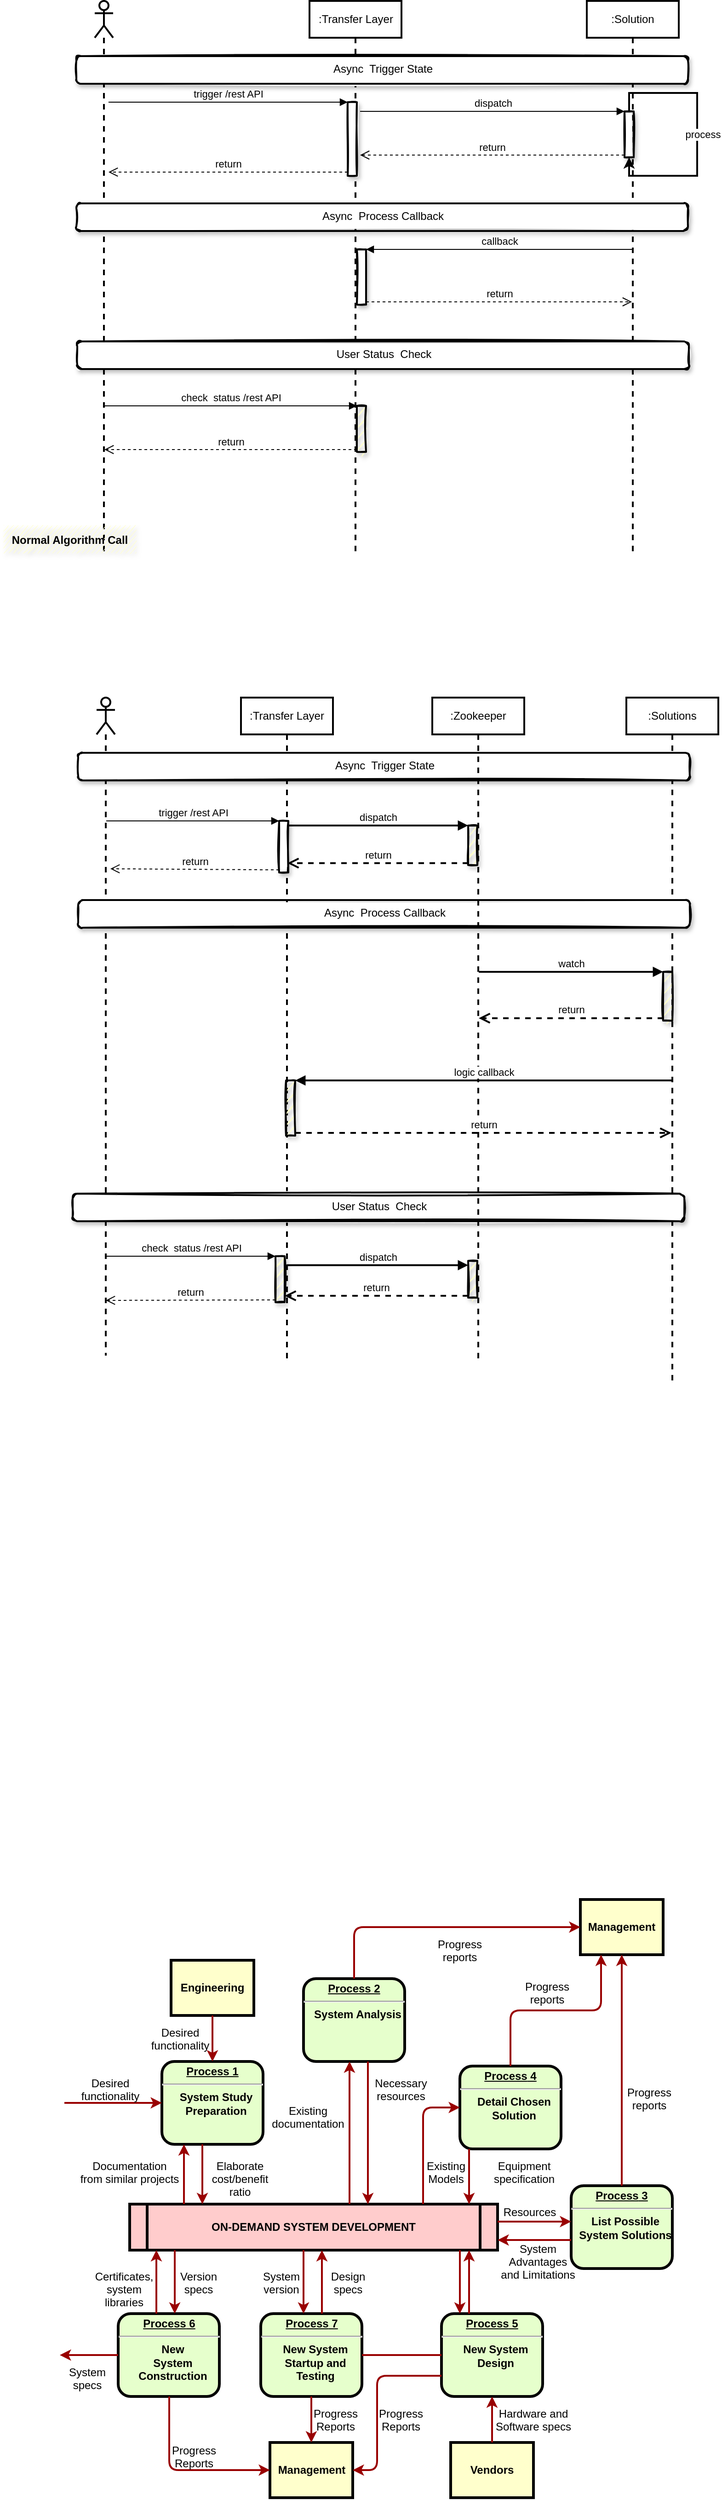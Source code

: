 <mxfile version="14.0.1" type="github">
  <diagram name="Page-1" id="c7558073-3199-34d8-9f00-42111426c3f3">
    <mxGraphModel dx="1422" dy="794" grid="0" gridSize="10" guides="1" tooltips="1" connect="1" arrows="1" fold="1" page="1" pageScale="1" pageWidth="826" pageHeight="1169" background="#ffffff" math="0" shadow="0">
      <root>
        <mxCell id="0" />
        <mxCell id="1" parent="0" />
        <mxCell id="2" value="&lt;p style=&quot;margin: 0px; margin-top: 4px; text-align: center; text-decoration: underline;&quot;&gt;&lt;strong&gt;Process 1&lt;br /&gt;&lt;/strong&gt;&lt;/p&gt;&lt;hr /&gt;&lt;p style=&quot;margin: 0px; margin-left: 8px;&quot;&gt;System Study&lt;/p&gt;&lt;p style=&quot;margin: 0px; margin-left: 8px;&quot;&gt;Preparation&lt;/p&gt;" style="verticalAlign=middle;align=center;overflow=fill;fontSize=12;fontFamily=Helvetica;html=1;rounded=1;fontStyle=1;strokeWidth=3;fillColor=#E6FFCC" parent="1" vertex="1">
          <mxGeometry x="178" y="2269" width="110" height="90" as="geometry" />
        </mxCell>
        <mxCell id="3" value="Engineering" style="whiteSpace=wrap;align=center;verticalAlign=middle;fontStyle=1;strokeWidth=3;fillColor=#FFFFCC" parent="1" vertex="1">
          <mxGeometry x="188" y="2159" width="90" height="60" as="geometry" />
        </mxCell>
        <mxCell id="5" value="ON-DEMAND SYSTEM DEVELOPMENT" style="shape=process;whiteSpace=wrap;align=center;verticalAlign=middle;size=0.048;fontStyle=1;strokeWidth=3;fillColor=#FFCCCC" parent="1" vertex="1">
          <mxGeometry x="143.0" y="2424" width="400" height="50" as="geometry" />
        </mxCell>
        <mxCell id="6" value="&lt;p style=&quot;margin: 0px; margin-top: 4px; text-align: center; text-decoration: underline;&quot;&gt;&lt;strong&gt;Process 2&lt;br /&gt;&lt;/strong&gt;&lt;/p&gt;&lt;hr /&gt;&lt;p style=&quot;margin: 0px; margin-left: 8px;&quot;&gt;System Analysis&lt;/p&gt;" style="verticalAlign=middle;align=center;overflow=fill;fontSize=12;fontFamily=Helvetica;html=1;rounded=1;fontStyle=1;strokeWidth=3;fillColor=#E6FFCC" parent="1" vertex="1">
          <mxGeometry x="332" y="2179" width="110" height="90" as="geometry" />
        </mxCell>
        <mxCell id="7" value="&lt;p style=&quot;margin: 0px; margin-top: 4px; text-align: center; text-decoration: underline;&quot;&gt;&lt;strong&gt;&lt;strong&gt;Process&lt;/strong&gt; 3&lt;br /&gt;&lt;/strong&gt;&lt;/p&gt;&lt;hr /&gt;&lt;p style=&quot;margin: 0px; margin-left: 8px;&quot;&gt;List Possible&lt;/p&gt;&lt;p style=&quot;margin: 0px; margin-left: 8px;&quot;&gt;System Solutions&lt;/p&gt;" style="verticalAlign=middle;align=center;overflow=fill;fontSize=12;fontFamily=Helvetica;html=1;rounded=1;fontStyle=1;strokeWidth=3;fillColor=#E6FFCC" parent="1" vertex="1">
          <mxGeometry x="623" y="2404" width="110" height="90" as="geometry" />
        </mxCell>
        <mxCell id="8" value="&lt;p style=&quot;margin: 0px; margin-top: 4px; text-align: center; text-decoration: underline;&quot;&gt;&lt;strong&gt;&lt;strong&gt;Process&lt;/strong&gt; 4&lt;br /&gt;&lt;/strong&gt;&lt;/p&gt;&lt;hr /&gt;&lt;p style=&quot;margin: 0px; margin-left: 8px;&quot;&gt;Detail Chosen&lt;/p&gt;&lt;p style=&quot;margin: 0px; margin-left: 8px;&quot;&gt;Solution&lt;/p&gt;" style="verticalAlign=middle;align=center;overflow=fill;fontSize=12;fontFamily=Helvetica;html=1;rounded=1;fontStyle=1;strokeWidth=3;fillColor=#E6FFCC" parent="1" vertex="1">
          <mxGeometry x="502" y="2274" width="110" height="90" as="geometry" />
        </mxCell>
        <mxCell id="9" value="&lt;p style=&quot;margin: 0px; margin-top: 4px; text-align: center; text-decoration: underline;&quot;&gt;&lt;strong&gt;&lt;strong&gt;Process&lt;/strong&gt; 5&lt;br /&gt;&lt;/strong&gt;&lt;/p&gt;&lt;hr /&gt;&lt;p style=&quot;margin: 0px; margin-left: 8px;&quot;&gt;New System&lt;/p&gt;&lt;p style=&quot;margin: 0px; margin-left: 8px;&quot;&gt;Design&lt;/p&gt;" style="verticalAlign=middle;align=center;overflow=fill;fontSize=12;fontFamily=Helvetica;html=1;rounded=1;fontStyle=1;strokeWidth=3;fillColor=#E6FFCC" parent="1" vertex="1">
          <mxGeometry x="482" y="2543" width="110" height="90" as="geometry" />
        </mxCell>
        <mxCell id="10" value="&lt;p style=&quot;margin: 0px; margin-top: 4px; text-align: center; text-decoration: underline;&quot;&gt;&lt;strong&gt;&lt;strong&gt;Process&lt;/strong&gt; 6&lt;br /&gt;&lt;/strong&gt;&lt;/p&gt;&lt;hr /&gt;&lt;p style=&quot;margin: 0px; margin-left: 8px;&quot;&gt;New&lt;/p&gt;&lt;p style=&quot;margin: 0px; margin-left: 8px;&quot;&gt;System&lt;/p&gt;&lt;p style=&quot;margin: 0px; margin-left: 8px;&quot;&gt;Construction&lt;/p&gt;" style="verticalAlign=middle;align=center;overflow=fill;fontSize=12;fontFamily=Helvetica;html=1;rounded=1;fontStyle=1;strokeWidth=3;fillColor=#E6FFCC" parent="1" vertex="1">
          <mxGeometry x="130.5" y="2543" width="110" height="90" as="geometry" />
        </mxCell>
        <mxCell id="12" value="Management" style="whiteSpace=wrap;align=center;verticalAlign=middle;fontStyle=1;strokeWidth=3;fillColor=#FFFFCC" parent="1" vertex="1">
          <mxGeometry x="633" y="2093" width="90" height="60" as="geometry" />
        </mxCell>
        <mxCell id="13" value="Management" style="whiteSpace=wrap;align=center;verticalAlign=middle;fontStyle=1;strokeWidth=3;fillColor=#FFFFCC" parent="1" vertex="1">
          <mxGeometry x="295.5" y="2683" width="90" height="60" as="geometry" />
        </mxCell>
        <mxCell id="15" value="Vendors" style="whiteSpace=wrap;align=center;verticalAlign=middle;fontStyle=1;strokeWidth=3;fillColor=#FFFFCC" parent="1" vertex="1">
          <mxGeometry x="492.0" y="2683" width="90" height="60" as="geometry" />
        </mxCell>
        <mxCell id="36" value="" style="edgeStyle=none;noEdgeStyle=1;strokeColor=#990000;strokeWidth=2" parent="1" source="3" target="2" edge="1">
          <mxGeometry width="100" height="100" relative="1" as="geometry">
            <mxPoint x="-38" y="2283" as="sourcePoint" />
            <mxPoint x="62" y="2183" as="targetPoint" />
          </mxGeometry>
        </mxCell>
        <mxCell id="37" value="" style="edgeStyle=none;noEdgeStyle=1;strokeColor=#990000;strokeWidth=2" parent="1" target="2" edge="1">
          <mxGeometry width="100" height="100" relative="1" as="geometry">
            <mxPoint x="72" y="2314" as="sourcePoint" />
            <mxPoint x="322" y="2123" as="targetPoint" />
          </mxGeometry>
        </mxCell>
        <mxCell id="11" value="&lt;p style=&quot;margin: 0px; margin-top: 4px; text-align: center; text-decoration: underline;&quot;&gt;&lt;strong&gt;&lt;strong&gt;Process&lt;/strong&gt; 7&lt;br /&gt;&lt;/strong&gt;&lt;/p&gt;&lt;hr /&gt;&lt;p style=&quot;margin: 0px; margin-left: 8px;&quot;&gt;New System&lt;/p&gt;&lt;p style=&quot;margin: 0px; margin-left: 8px;&quot;&gt;Startup and&lt;/p&gt;&lt;p style=&quot;margin: 0px; margin-left: 8px;&quot;&gt;Testing&lt;/p&gt;" style="verticalAlign=middle;align=center;overflow=fill;fontSize=12;fontFamily=Helvetica;html=1;rounded=1;fontStyle=1;strokeWidth=3;fillColor=#E6FFCC" parent="1" vertex="1">
          <mxGeometry x="285.5" y="2543" width="110" height="90" as="geometry" />
        </mxCell>
        <mxCell id="51" value="" style="endArrow=none;noEdgeStyle=1;strokeColor=#990000;strokeWidth=2" parent="1" source="9" target="11" edge="1">
          <mxGeometry relative="1" as="geometry">
            <mxPoint x="147.008" y="2514" as="sourcePoint" />
            <mxPoint x="342.328" y="2683" as="targetPoint" />
          </mxGeometry>
        </mxCell>
        <mxCell id="52" value="Desired &#xa;functionality" style="text;spacingTop=-5;align=center" parent="1" vertex="1">
          <mxGeometry x="107" y="2284" width="30" height="20" as="geometry" />
        </mxCell>
        <mxCell id="53" value="Desired &#xa;functionality" style="text;spacingTop=-5;align=center" parent="1" vertex="1">
          <mxGeometry x="183" y="2229" width="30" height="20" as="geometry" />
        </mxCell>
        <mxCell id="54" value="Documentation&#xa;from similar projects" style="text;spacingTop=-5;align=center" parent="1" vertex="1">
          <mxGeometry x="128" y="2374" width="30" height="20" as="geometry" />
        </mxCell>
        <mxCell id="55" value="" style="edgeStyle=elbowEdgeStyle;elbow=horizontal;strokeColor=#990000;strokeWidth=2" parent="1" source="5" target="2" edge="1">
          <mxGeometry width="100" height="100" relative="1" as="geometry">
            <mxPoint x="-8" y="2563" as="sourcePoint" />
            <mxPoint x="92" y="2463" as="targetPoint" />
            <Array as="points">
              <mxPoint x="202" y="2403" />
            </Array>
          </mxGeometry>
        </mxCell>
        <mxCell id="56" value="" style="edgeStyle=elbowEdgeStyle;elbow=horizontal;strokeColor=#990000;strokeWidth=2" parent="1" source="2" target="5" edge="1">
          <mxGeometry width="100" height="100" relative="1" as="geometry">
            <mxPoint x="-8" y="2533" as="sourcePoint" />
            <mxPoint x="92" y="2433" as="targetPoint" />
            <Array as="points">
              <mxPoint x="222" y="2393" />
            </Array>
          </mxGeometry>
        </mxCell>
        <mxCell id="57" value="Elaborate&#xa;cost/benefit&#xa;ratio" style="text;spacingTop=-5;align=center" parent="1" vertex="1">
          <mxGeometry x="248" y="2374" width="30" height="20" as="geometry" />
        </mxCell>
        <mxCell id="58" value="" style="edgeStyle=elbowEdgeStyle;elbow=horizontal;strokeColor=#990000;strokeWidth=2" parent="1" source="5" target="6" edge="1">
          <mxGeometry width="100" height="100" relative="1" as="geometry">
            <mxPoint x="322" y="2403" as="sourcePoint" />
            <mxPoint x="422" y="2303" as="targetPoint" />
            <Array as="points">
              <mxPoint x="382" y="2343" />
            </Array>
          </mxGeometry>
        </mxCell>
        <mxCell id="59" value="" style="edgeStyle=elbowEdgeStyle;elbow=horizontal;strokeColor=#990000;strokeWidth=2" parent="1" source="6" target="5" edge="1">
          <mxGeometry width="100" height="100" relative="1" as="geometry">
            <mxPoint x="292" y="2403" as="sourcePoint" />
            <mxPoint x="392" y="2303" as="targetPoint" />
            <Array as="points">
              <mxPoint x="402" y="2353" />
            </Array>
          </mxGeometry>
        </mxCell>
        <mxCell id="60" value="Existing&#xa;documentation" style="text;spacingTop=-5;align=center" parent="1" vertex="1">
          <mxGeometry x="322.0" y="2314" width="30" height="20" as="geometry" />
        </mxCell>
        <mxCell id="61" value="Necessary&#xa;resources" style="text;spacingTop=-5;align=center" parent="1" vertex="1">
          <mxGeometry x="423.0" y="2284" width="30" height="20" as="geometry" />
        </mxCell>
        <mxCell id="62" value="Progress&#xa;reports" style="text;spacingTop=-5;align=center" parent="1" vertex="1">
          <mxGeometry x="487.0" y="2133" width="30" height="20" as="geometry" />
        </mxCell>
        <mxCell id="63" value="Progress&#xa;reports" style="text;spacingTop=-5;align=center" parent="1" vertex="1">
          <mxGeometry x="582" y="2179" width="30" height="20" as="geometry" />
        </mxCell>
        <mxCell id="64" value="Progress&#xa;reports" style="text;spacingTop=-5;align=center" parent="1" vertex="1">
          <mxGeometry x="693.0" y="2294" width="30" height="20" as="geometry" />
        </mxCell>
        <mxCell id="65" value="" style="edgeStyle=elbowEdgeStyle;elbow=horizontal;strokeColor=#990000;strokeWidth=2" parent="1" source="6" target="12" edge="1">
          <mxGeometry width="100" height="100" relative="1" as="geometry">
            <mxPoint x="202" y="2213" as="sourcePoint" />
            <mxPoint x="302" y="2113" as="targetPoint" />
            <Array as="points">
              <mxPoint x="387" y="2173" />
            </Array>
          </mxGeometry>
        </mxCell>
        <mxCell id="66" value="" style="edgeStyle=elbowEdgeStyle;elbow=vertical;entryX=0.25;entryY=1;strokeColor=#990000;strokeWidth=2" parent="1" source="8" target="12" edge="1">
          <mxGeometry width="100" height="100" relative="1" as="geometry">
            <mxPoint x="472" y="2283" as="sourcePoint" />
            <mxPoint x="572" y="2183" as="targetPoint" />
          </mxGeometry>
        </mxCell>
        <mxCell id="67" value="" style="edgeStyle=elbowEdgeStyle;elbow=horizontal;strokeColor=#990000;strokeWidth=2" parent="1" source="7" target="12" edge="1">
          <mxGeometry width="100" height="100" relative="1" as="geometry">
            <mxPoint x="602.0" y="2393" as="sourcePoint" />
            <mxPoint x="702.0" y="2293" as="targetPoint" />
          </mxGeometry>
        </mxCell>
        <mxCell id="68" value="" style="edgeStyle=elbowEdgeStyle;elbow=horizontal;strokeColor=#990000;strokeWidth=2" parent="1" source="8" target="5" edge="1">
          <mxGeometry width="100" height="100" relative="1" as="geometry">
            <mxPoint x="512" y="2413" as="sourcePoint" />
            <mxPoint x="452" y="2283" as="targetPoint" />
            <Array as="points">
              <mxPoint x="512" y="2393" />
            </Array>
          </mxGeometry>
        </mxCell>
        <mxCell id="69" value="" style="edgeStyle=segmentEdgeStyle;strokeColor=#990000;strokeWidth=2" parent="1" source="5" target="8" edge="1">
          <mxGeometry width="100" height="100" relative="1" as="geometry">
            <mxPoint x="282" y="2393" as="sourcePoint" />
            <mxPoint x="382" y="2293" as="targetPoint" />
            <Array as="points">
              <mxPoint x="462" y="2319" />
            </Array>
          </mxGeometry>
        </mxCell>
        <mxCell id="70" value="Existing&#xa;Models" style="text;spacingTop=-5;align=center" parent="1" vertex="1">
          <mxGeometry x="472.0" y="2374" width="30" height="20" as="geometry" />
        </mxCell>
        <mxCell id="71" value="Equipment&#xa;specification" style="text;spacingTop=-5;align=center" parent="1" vertex="1">
          <mxGeometry x="557" y="2374" width="30" height="20" as="geometry" />
        </mxCell>
        <mxCell id="72" value="" style="edgeStyle=elbowEdgeStyle;elbow=vertical;strokeColor=#990000;strokeWidth=2" parent="1" source="5" target="7" edge="1">
          <mxGeometry width="100" height="100" relative="1" as="geometry">
            <mxPoint x="442" y="2533" as="sourcePoint" />
            <mxPoint x="542" y="2433" as="targetPoint" />
            <Array as="points">
              <mxPoint x="592" y="2443" />
            </Array>
          </mxGeometry>
        </mxCell>
        <mxCell id="73" value="" style="edgeStyle=elbowEdgeStyle;elbow=vertical;strokeColor=#990000;strokeWidth=2" parent="1" source="7" target="5" edge="1">
          <mxGeometry width="100" height="100" relative="1" as="geometry">
            <mxPoint x="402" y="2533" as="sourcePoint" />
            <mxPoint x="502" y="2433" as="targetPoint" />
            <Array as="points">
              <mxPoint x="592" y="2463" />
            </Array>
          </mxGeometry>
        </mxCell>
        <mxCell id="74" value="Resources" style="text;spacingTop=-5;align=center" parent="1" vertex="1">
          <mxGeometry x="563" y="2424" width="30" height="20" as="geometry" />
        </mxCell>
        <mxCell id="75" value="System &#xa;Advantages &#xa;and Limitations" style="text;spacingTop=-5;align=center" parent="1" vertex="1">
          <mxGeometry x="572" y="2464" width="30" height="20" as="geometry" />
        </mxCell>
        <mxCell id="76" value="" style="edgeStyle=elbowEdgeStyle;elbow=horizontal;strokeColor=#990000;strokeWidth=2" parent="1" source="9" target="5" edge="1">
          <mxGeometry width="100" height="100" relative="1" as="geometry">
            <mxPoint x="362" y="2613" as="sourcePoint" />
            <mxPoint x="462" y="2513" as="targetPoint" />
            <Array as="points">
              <mxPoint x="512" y="2503" />
            </Array>
          </mxGeometry>
        </mxCell>
        <mxCell id="77" value="" style="edgeStyle=elbowEdgeStyle;elbow=horizontal;strokeColor=#990000;strokeWidth=2" parent="1" source="5" target="9" edge="1">
          <mxGeometry width="100" height="100" relative="1" as="geometry">
            <mxPoint x="342" y="2623" as="sourcePoint" />
            <mxPoint x="442" y="2523" as="targetPoint" />
            <Array as="points">
              <mxPoint x="502" y="2513" />
            </Array>
          </mxGeometry>
        </mxCell>
        <mxCell id="78" value="" style="edgeStyle=elbowEdgeStyle;elbow=horizontal;strokeColor=#990000;strokeWidth=2" parent="1" source="15" target="9" edge="1">
          <mxGeometry width="100" height="100" relative="1" as="geometry">
            <mxPoint x="372" y="2733" as="sourcePoint" />
            <mxPoint x="472" y="2633" as="targetPoint" />
          </mxGeometry>
        </mxCell>
        <mxCell id="79" value="Hardware and&#xa;Software specs" style="text;spacingTop=-5;align=center" parent="1" vertex="1">
          <mxGeometry x="567" y="2643" width="30" height="20" as="geometry" />
        </mxCell>
        <mxCell id="81" value="" style="edgeStyle=elbowEdgeStyle;elbow=horizontal;exitX=0;exitY=0.75;strokeColor=#990000;strokeWidth=2" parent="1" source="9" target="13" edge="1">
          <mxGeometry width="100" height="100" relative="1" as="geometry">
            <mxPoint x="362" y="2763" as="sourcePoint" />
            <mxPoint x="462" y="2663" as="targetPoint" />
            <Array as="points">
              <mxPoint x="412" y="2663" />
            </Array>
          </mxGeometry>
        </mxCell>
        <mxCell id="82" value="Progress&#xa;Reports" style="text;spacingTop=-5;align=center" parent="1" vertex="1">
          <mxGeometry x="423.0" y="2643" width="30" height="20" as="geometry" />
        </mxCell>
        <mxCell id="83" value="" style="edgeStyle=elbowEdgeStyle;elbow=horizontal;strokeColor=#990000;strokeWidth=2" parent="1" source="11" target="13" edge="1">
          <mxGeometry width="100" height="100" relative="1" as="geometry">
            <mxPoint x="142" y="2693" as="sourcePoint" />
            <mxPoint x="172.0" y="2683" as="targetPoint" />
          </mxGeometry>
        </mxCell>
        <mxCell id="84" value="Progress&#xa;Reports" style="text;spacingTop=-5;align=center" parent="1" vertex="1">
          <mxGeometry x="352.0" y="2643" width="30" height="20" as="geometry" />
        </mxCell>
        <mxCell id="85" value="" style="edgeStyle=elbowEdgeStyle;elbow=horizontal;strokeColor=#990000;strokeWidth=2" parent="1" source="10" target="13" edge="1">
          <mxGeometry width="100" height="100" relative="1" as="geometry">
            <mxPoint x="72.0" y="2773" as="sourcePoint" />
            <mxPoint x="172.0" y="2673" as="targetPoint" />
            <Array as="points">
              <mxPoint x="186" y="2663" />
            </Array>
          </mxGeometry>
        </mxCell>
        <mxCell id="86" value="Progress&#xa;Reports" style="text;spacingTop=-5;align=center" parent="1" vertex="1">
          <mxGeometry x="198.0" y="2683" width="30" height="20" as="geometry" />
        </mxCell>
        <mxCell id="87" value="" style="edgeStyle=elbowEdgeStyle;elbow=vertical;strokeColor=#990000;strokeWidth=2" parent="1" source="10" edge="1">
          <mxGeometry width="100" height="100" relative="1" as="geometry">
            <mxPoint x="12" y="2773" as="sourcePoint" />
            <mxPoint x="67" y="2588" as="targetPoint" />
          </mxGeometry>
        </mxCell>
        <mxCell id="88" value="" style="edgeStyle=elbowEdgeStyle;elbow=horizontal;strokeColor=#990000;strokeWidth=2" parent="1" source="5" target="11" edge="1">
          <mxGeometry width="100" height="100" relative="1" as="geometry">
            <mxPoint x="-8" y="2533" as="sourcePoint" />
            <mxPoint x="92" y="2433" as="targetPoint" />
            <Array as="points">
              <mxPoint x="332" y="2503" />
            </Array>
          </mxGeometry>
        </mxCell>
        <mxCell id="89" value="" style="edgeStyle=elbowEdgeStyle;elbow=horizontal;strokeColor=#990000;strokeWidth=2" parent="1" source="11" target="5" edge="1">
          <mxGeometry width="100" height="100" relative="1" as="geometry">
            <mxPoint x="2.0" y="2543" as="sourcePoint" />
            <mxPoint x="102.0" y="2443" as="targetPoint" />
            <Array as="points">
              <mxPoint x="352" y="2503" />
            </Array>
          </mxGeometry>
        </mxCell>
        <mxCell id="90" value="Version&#xa;specs" style="text;spacingTop=-5;align=center" parent="1" vertex="1">
          <mxGeometry x="203" y="2494" width="30" height="20" as="geometry" />
        </mxCell>
        <mxCell id="91" value="Certificates,&#xa;system&#xa;libraries" style="text;spacingTop=-5;align=center" parent="1" vertex="1">
          <mxGeometry x="122" y="2494" width="30" height="20" as="geometry" />
        </mxCell>
        <mxCell id="92" value="" style="edgeStyle=elbowEdgeStyle;elbow=horizontal;strokeColor=#990000;strokeWidth=2" parent="1" source="5" target="10" edge="1">
          <mxGeometry width="100" height="100" relative="1" as="geometry">
            <mxPoint x="-28.0" y="2533" as="sourcePoint" />
            <mxPoint x="72.0" y="2433" as="targetPoint" />
            <Array as="points">
              <mxPoint x="192" y="2503" />
            </Array>
          </mxGeometry>
        </mxCell>
        <mxCell id="93" value="" style="edgeStyle=elbowEdgeStyle;elbow=horizontal;strokeColor=#990000;strokeWidth=2" parent="1" source="10" target="5" edge="1">
          <mxGeometry width="100" height="100" relative="1" as="geometry">
            <mxPoint x="-18" y="2543" as="sourcePoint" />
            <mxPoint x="82" y="2443" as="targetPoint" />
            <Array as="points">
              <mxPoint x="172" y="2503" />
            </Array>
          </mxGeometry>
        </mxCell>
        <mxCell id="94" value="System&#xa;specs" style="text;spacingTop=-5;align=center" parent="1" vertex="1">
          <mxGeometry x="82.0" y="2598" width="30" height="20" as="geometry" />
        </mxCell>
        <mxCell id="95" value="Design&#xa;specs" style="text;spacingTop=-5;align=center" parent="1" vertex="1">
          <mxGeometry x="365.5" y="2494" width="30" height="20" as="geometry" />
        </mxCell>
        <mxCell id="96" value="System&#xa;version" style="text;spacingTop=-5;align=center" parent="1" vertex="1">
          <mxGeometry x="293.0" y="2494" width="30" height="20" as="geometry" />
        </mxCell>
        <mxCell id="5CDY74g-djcmqqnZIwvg-99" value="" style="shape=umlLifeline;participant=umlActor;perimeter=lifelinePerimeter;whiteSpace=wrap;html=1;container=1;collapsible=0;recursiveResize=0;verticalAlign=top;spacingTop=36;outlineConnect=0;strokeWidth=2;" vertex="1" parent="1">
          <mxGeometry x="105" y="30" width="20" height="600" as="geometry" />
        </mxCell>
        <mxCell id="5CDY74g-djcmqqnZIwvg-100" value=":Transfer Layer" style="shape=umlLifeline;perimeter=lifelinePerimeter;whiteSpace=wrap;html=1;container=1;collapsible=0;recursiveResize=0;outlineConnect=0;strokeWidth=2;" vertex="1" parent="1">
          <mxGeometry x="338.5" y="30" width="100" height="600" as="geometry" />
        </mxCell>
        <mxCell id="5CDY74g-djcmqqnZIwvg-102" value="" style="html=1;points=[];perimeter=orthogonalPerimeter;strokeWidth=2;shadow=1;sketch=1;" vertex="1" parent="5CDY74g-djcmqqnZIwvg-100">
          <mxGeometry x="41.5" y="110" width="10" height="80" as="geometry" />
        </mxCell>
        <mxCell id="5CDY74g-djcmqqnZIwvg-108" value="" style="html=1;points=[];perimeter=orthogonalPerimeter;strokeWidth=2;shadow=1;sketch=1;" vertex="1" parent="5CDY74g-djcmqqnZIwvg-100">
          <mxGeometry x="51.5" y="270" width="10" height="60" as="geometry" />
        </mxCell>
        <mxCell id="5CDY74g-djcmqqnZIwvg-114" value="" style="html=1;points=[];perimeter=orthogonalPerimeter;shadow=1;glass=0;sketch=1;strokeWidth=2;fillColor=#FFFFCC;" vertex="1" parent="5CDY74g-djcmqqnZIwvg-100">
          <mxGeometry x="51.5" y="440" width="10" height="50" as="geometry" />
        </mxCell>
        <mxCell id="5CDY74g-djcmqqnZIwvg-101" value=":Solution" style="shape=umlLifeline;perimeter=lifelinePerimeter;whiteSpace=wrap;html=1;container=1;collapsible=0;recursiveResize=0;outlineConnect=0;strokeWidth=2;" vertex="1" parent="1">
          <mxGeometry x="640" y="30" width="100" height="600" as="geometry" />
        </mxCell>
        <mxCell id="5CDY74g-djcmqqnZIwvg-105" value="" style="html=1;points=[];perimeter=orthogonalPerimeter;strokeWidth=2;shadow=1;sketch=1;" vertex="1" parent="5CDY74g-djcmqqnZIwvg-101">
          <mxGeometry x="41" y="120" width="10" height="50" as="geometry" />
        </mxCell>
        <mxCell id="5CDY74g-djcmqqnZIwvg-119" style="edgeStyle=orthogonalEdgeStyle;rounded=0;orthogonalLoop=1;jettySize=auto;html=1;strokeWidth=2;" edge="1" parent="5CDY74g-djcmqqnZIwvg-101" source="5CDY74g-djcmqqnZIwvg-105">
          <mxGeometry relative="1" as="geometry">
            <mxPoint x="46" y="170" as="targetPoint" />
            <Array as="points">
              <mxPoint x="46" y="100" />
              <mxPoint x="120" y="100" />
              <mxPoint x="120" y="190" />
              <mxPoint x="46" y="190" />
            </Array>
          </mxGeometry>
        </mxCell>
        <mxCell id="5CDY74g-djcmqqnZIwvg-120" value="process" style="edgeLabel;html=1;align=center;verticalAlign=middle;resizable=0;points=[];" vertex="1" connectable="0" parent="5CDY74g-djcmqqnZIwvg-119">
          <mxGeometry x="0.122" y="-2" relative="1" as="geometry">
            <mxPoint x="8" y="-17" as="offset" />
          </mxGeometry>
        </mxCell>
        <mxCell id="5CDY74g-djcmqqnZIwvg-103" value="trigger /rest API" style="html=1;verticalAlign=bottom;endArrow=block;entryX=0;entryY=0;" edge="1" target="5CDY74g-djcmqqnZIwvg-102" parent="1">
          <mxGeometry relative="1" as="geometry">
            <mxPoint x="120" y="140.0" as="sourcePoint" />
          </mxGeometry>
        </mxCell>
        <mxCell id="5CDY74g-djcmqqnZIwvg-104" value="return" style="html=1;verticalAlign=bottom;endArrow=open;dashed=1;endSize=8;exitX=0;exitY=0.95;" edge="1" source="5CDY74g-djcmqqnZIwvg-102" parent="1">
          <mxGeometry relative="1" as="geometry">
            <mxPoint x="120" y="216" as="targetPoint" />
          </mxGeometry>
        </mxCell>
        <mxCell id="5CDY74g-djcmqqnZIwvg-106" value="dispatch" style="html=1;verticalAlign=bottom;endArrow=block;entryX=0;entryY=0;" edge="1" target="5CDY74g-djcmqqnZIwvg-105" parent="1">
          <mxGeometry relative="1" as="geometry">
            <mxPoint x="393.5" y="150" as="sourcePoint" />
          </mxGeometry>
        </mxCell>
        <mxCell id="5CDY74g-djcmqqnZIwvg-107" value="return" style="html=1;verticalAlign=bottom;endArrow=open;dashed=1;endSize=8;exitX=0;exitY=0.95;" edge="1" source="5CDY74g-djcmqqnZIwvg-105" parent="1">
          <mxGeometry relative="1" as="geometry">
            <mxPoint x="393.5" y="197.5" as="targetPoint" />
          </mxGeometry>
        </mxCell>
        <mxCell id="5CDY74g-djcmqqnZIwvg-109" value="callback" style="html=1;verticalAlign=bottom;endArrow=block;entryX=1;entryY=0;" edge="1" target="5CDY74g-djcmqqnZIwvg-108" parent="1" source="5CDY74g-djcmqqnZIwvg-101">
          <mxGeometry relative="1" as="geometry">
            <mxPoint x="460" y="300" as="sourcePoint" />
          </mxGeometry>
        </mxCell>
        <mxCell id="5CDY74g-djcmqqnZIwvg-110" value="return" style="html=1;verticalAlign=bottom;endArrow=open;dashed=1;endSize=8;exitX=1;exitY=0.95;" edge="1" source="5CDY74g-djcmqqnZIwvg-108" parent="1" target="5CDY74g-djcmqqnZIwvg-101">
          <mxGeometry relative="1" as="geometry">
            <mxPoint x="460" y="357" as="targetPoint" />
          </mxGeometry>
        </mxCell>
        <mxCell id="5CDY74g-djcmqqnZIwvg-111" value="Async&amp;nbsp; Trigger State" style="html=1;align=center;verticalAlign=top;rounded=1;absoluteArcSize=1;arcSize=10;strokeWidth=2;sketch=1;shadow=1;glass=0;" vertex="1" parent="1">
          <mxGeometry x="85" y="90" width="665" height="30" as="geometry" />
        </mxCell>
        <mxCell id="5CDY74g-djcmqqnZIwvg-112" value="Async&amp;nbsp; Process Callback" style="html=1;align=center;verticalAlign=top;rounded=1;absoluteArcSize=1;arcSize=10;strokeWidth=2;sketch=1;shadow=1;" vertex="1" parent="1">
          <mxGeometry x="85" y="250" width="665" height="30" as="geometry" />
        </mxCell>
        <mxCell id="5CDY74g-djcmqqnZIwvg-113" value="User Status&amp;nbsp; Check" style="html=1;align=center;verticalAlign=top;rounded=1;absoluteArcSize=1;arcSize=10;strokeWidth=2;sketch=1;shadow=1;" vertex="1" parent="1">
          <mxGeometry x="86" y="400" width="665" height="30" as="geometry" />
        </mxCell>
        <mxCell id="5CDY74g-djcmqqnZIwvg-115" value="check&amp;nbsp; status /rest API" style="html=1;verticalAlign=bottom;endArrow=block;entryX=0;entryY=0;" edge="1" target="5CDY74g-djcmqqnZIwvg-114" parent="1" source="5CDY74g-djcmqqnZIwvg-99">
          <mxGeometry relative="1" as="geometry">
            <mxPoint x="320" y="490" as="sourcePoint" />
          </mxGeometry>
        </mxCell>
        <mxCell id="5CDY74g-djcmqqnZIwvg-116" value="return" style="html=1;verticalAlign=bottom;endArrow=open;dashed=1;endSize=8;exitX=0;exitY=0.95;" edge="1" source="5CDY74g-djcmqqnZIwvg-114" parent="1" target="5CDY74g-djcmqqnZIwvg-99">
          <mxGeometry relative="1" as="geometry">
            <mxPoint x="320" y="566" as="targetPoint" />
          </mxGeometry>
        </mxCell>
        <mxCell id="5CDY74g-djcmqqnZIwvg-121" value="Normal Algorithm Call" style="text;align=center;fontStyle=1;verticalAlign=middle;spacingLeft=3;spacingRight=3;strokeColor=none;rotatable=0;points=[[0,0.5],[1,0.5]];portConstraint=eastwest;shadow=1;glass=0;sketch=1;fillColor=#FFFFCC;" vertex="1" parent="1">
          <mxGeometry x="6" y="600" width="144" height="30" as="geometry" />
        </mxCell>
        <mxCell id="5CDY74g-djcmqqnZIwvg-122" value="" style="shape=umlLifeline;participant=umlActor;perimeter=lifelinePerimeter;whiteSpace=wrap;html=1;container=1;collapsible=0;recursiveResize=0;verticalAlign=top;spacingTop=36;outlineConnect=0;strokeWidth=2;" vertex="1" parent="1">
          <mxGeometry x="107" y="787" width="20" height="715" as="geometry" />
        </mxCell>
        <mxCell id="5CDY74g-djcmqqnZIwvg-123" value=":Transfer Layer" style="shape=umlLifeline;perimeter=lifelinePerimeter;whiteSpace=wrap;html=1;container=1;collapsible=0;recursiveResize=0;outlineConnect=0;strokeWidth=2;" vertex="1" parent="1">
          <mxGeometry x="264" y="787" width="100" height="718" as="geometry" />
        </mxCell>
        <mxCell id="5CDY74g-djcmqqnZIwvg-124" value="" style="html=1;points=[];perimeter=orthogonalPerimeter;strokeWidth=2;shadow=1;sketch=1;" vertex="1" parent="5CDY74g-djcmqqnZIwvg-123">
          <mxGeometry x="41.5" y="134" width="10" height="56" as="geometry" />
        </mxCell>
        <mxCell id="5CDY74g-djcmqqnZIwvg-126" value="" style="html=1;points=[];perimeter=orthogonalPerimeter;shadow=1;glass=0;sketch=1;strokeWidth=2;fillColor=#FFFFCC;" vertex="1" parent="5CDY74g-djcmqqnZIwvg-123">
          <mxGeometry x="37.5" y="607" width="10" height="50" as="geometry" />
        </mxCell>
        <mxCell id="5CDY74g-djcmqqnZIwvg-159" value="" style="html=1;points=[];perimeter=orthogonalPerimeter;shadow=1;glass=0;sketch=1;strokeWidth=2;fillColor=#FFFFCC;" vertex="1" parent="5CDY74g-djcmqqnZIwvg-123">
          <mxGeometry x="49" y="416" width="10" height="60" as="geometry" />
        </mxCell>
        <mxCell id="5CDY74g-djcmqqnZIwvg-127" value=":Solutions" style="shape=umlLifeline;perimeter=lifelinePerimeter;whiteSpace=wrap;html=1;container=1;collapsible=0;recursiveResize=0;outlineConnect=0;strokeWidth=2;" vertex="1" parent="1">
          <mxGeometry x="683" y="787" width="100" height="746" as="geometry" />
        </mxCell>
        <mxCell id="5CDY74g-djcmqqnZIwvg-131" value="trigger /rest API" style="html=1;verticalAlign=bottom;endArrow=block;entryX=0;entryY=0;" edge="1" parent="1" target="5CDY74g-djcmqqnZIwvg-124" source="5CDY74g-djcmqqnZIwvg-122">
          <mxGeometry relative="1" as="geometry">
            <mxPoint x="122" y="897" as="sourcePoint" />
          </mxGeometry>
        </mxCell>
        <mxCell id="5CDY74g-djcmqqnZIwvg-132" value="return" style="html=1;verticalAlign=bottom;endArrow=open;dashed=1;endSize=8;exitX=0;exitY=0.95;" edge="1" parent="1" source="5CDY74g-djcmqqnZIwvg-124">
          <mxGeometry relative="1" as="geometry">
            <mxPoint x="122" y="973" as="targetPoint" />
          </mxGeometry>
        </mxCell>
        <mxCell id="5CDY74g-djcmqqnZIwvg-137" value="Async&amp;nbsp; Trigger State" style="html=1;align=center;verticalAlign=top;rounded=1;absoluteArcSize=1;arcSize=10;strokeWidth=2;sketch=1;shadow=1;glass=0;" vertex="1" parent="1">
          <mxGeometry x="87" y="847" width="665" height="30" as="geometry" />
        </mxCell>
        <mxCell id="5CDY74g-djcmqqnZIwvg-138" value="Async&amp;nbsp; Process Callback" style="html=1;align=center;verticalAlign=top;rounded=1;absoluteArcSize=1;arcSize=10;strokeWidth=2;sketch=1;shadow=1;" vertex="1" parent="1">
          <mxGeometry x="87" y="1007" width="665" height="30" as="geometry" />
        </mxCell>
        <mxCell id="5CDY74g-djcmqqnZIwvg-139" value="User Status&amp;nbsp; Check" style="html=1;align=center;verticalAlign=top;rounded=1;absoluteArcSize=1;arcSize=10;strokeWidth=2;sketch=1;shadow=1;" vertex="1" parent="1">
          <mxGeometry x="81" y="1326" width="665" height="30" as="geometry" />
        </mxCell>
        <mxCell id="5CDY74g-djcmqqnZIwvg-140" value="check&amp;nbsp; status /rest API" style="html=1;verticalAlign=bottom;endArrow=block;entryX=0;entryY=0;" edge="1" parent="1" target="5CDY74g-djcmqqnZIwvg-126">
          <mxGeometry relative="1" as="geometry">
            <mxPoint x="118" y="1394" as="sourcePoint" />
          </mxGeometry>
        </mxCell>
        <mxCell id="5CDY74g-djcmqqnZIwvg-141" value="return" style="html=1;verticalAlign=bottom;endArrow=open;dashed=1;endSize=8;exitX=0;exitY=0.95;" edge="1" parent="1" source="5CDY74g-djcmqqnZIwvg-126">
          <mxGeometry relative="1" as="geometry">
            <mxPoint x="117" y="1442" as="targetPoint" />
          </mxGeometry>
        </mxCell>
        <mxCell id="5CDY74g-djcmqqnZIwvg-143" value=":Zookeeper" style="shape=umlLifeline;perimeter=lifelinePerimeter;whiteSpace=wrap;html=1;container=1;collapsible=0;recursiveResize=0;outlineConnect=0;strokeWidth=2;" vertex="1" parent="1">
          <mxGeometry x="472" y="787" width="100" height="719" as="geometry" />
        </mxCell>
        <mxCell id="5CDY74g-djcmqqnZIwvg-147" value="" style="html=1;points=[];perimeter=orthogonalPerimeter;shadow=1;glass=0;sketch=1;strokeWidth=2;fillColor=#FFFFCC;" vertex="1" parent="5CDY74g-djcmqqnZIwvg-143">
          <mxGeometry x="39" y="139" width="10" height="43" as="geometry" />
        </mxCell>
        <mxCell id="5CDY74g-djcmqqnZIwvg-156" value="" style="html=1;points=[];perimeter=orthogonalPerimeter;shadow=1;glass=0;sketch=1;strokeWidth=2;fillColor=#FFFFCC;" vertex="1" parent="5CDY74g-djcmqqnZIwvg-143">
          <mxGeometry x="39" y="612" width="10" height="40" as="geometry" />
        </mxCell>
        <mxCell id="5CDY74g-djcmqqnZIwvg-149" value="return" style="html=1;verticalAlign=bottom;endArrow=open;dashed=1;endSize=8;exitX=0;exitY=0.95;strokeWidth=2;" edge="1" source="5CDY74g-djcmqqnZIwvg-147" parent="1" target="5CDY74g-djcmqqnZIwvg-123">
          <mxGeometry relative="1" as="geometry">
            <mxPoint x="435" y="967" as="targetPoint" />
          </mxGeometry>
        </mxCell>
        <mxCell id="5CDY74g-djcmqqnZIwvg-148" value="dispatch" style="html=1;verticalAlign=bottom;endArrow=block;entryX=0;entryY=0;strokeWidth=2;" edge="1" target="5CDY74g-djcmqqnZIwvg-147" parent="1" source="5CDY74g-djcmqqnZIwvg-123">
          <mxGeometry relative="1" as="geometry">
            <mxPoint x="441" y="921" as="sourcePoint" />
          </mxGeometry>
        </mxCell>
        <mxCell id="5CDY74g-djcmqqnZIwvg-153" value="" style="html=1;points=[];perimeter=orthogonalPerimeter;shadow=1;glass=0;sketch=1;strokeWidth=2;fillColor=#FFFFCC;" vertex="1" parent="1">
          <mxGeometry x="723" y="1085" width="10" height="53" as="geometry" />
        </mxCell>
        <mxCell id="5CDY74g-djcmqqnZIwvg-154" value="watch" style="html=1;verticalAlign=bottom;endArrow=block;entryX=0;entryY=0;strokeWidth=2;" edge="1" target="5CDY74g-djcmqqnZIwvg-153" parent="1" source="5CDY74g-djcmqqnZIwvg-143">
          <mxGeometry relative="1" as="geometry">
            <mxPoint x="653" y="1085" as="sourcePoint" />
          </mxGeometry>
        </mxCell>
        <mxCell id="5CDY74g-djcmqqnZIwvg-155" value="return" style="html=1;verticalAlign=bottom;endArrow=open;dashed=1;endSize=8;exitX=0;exitY=0.95;strokeWidth=2;" edge="1" source="5CDY74g-djcmqqnZIwvg-153" parent="1" target="5CDY74g-djcmqqnZIwvg-143">
          <mxGeometry relative="1" as="geometry">
            <mxPoint x="653" y="1161" as="targetPoint" />
          </mxGeometry>
        </mxCell>
        <mxCell id="5CDY74g-djcmqqnZIwvg-158" value="return" style="html=1;verticalAlign=bottom;endArrow=open;dashed=1;endSize=8;exitX=0;exitY=0.95;strokeWidth=2;" edge="1" source="5CDY74g-djcmqqnZIwvg-156" parent="1" target="5CDY74g-djcmqqnZIwvg-126">
          <mxGeometry relative="1" as="geometry">
            <mxPoint x="432" y="1420" as="targetPoint" />
          </mxGeometry>
        </mxCell>
        <mxCell id="5CDY74g-djcmqqnZIwvg-157" value="dispatch" style="html=1;verticalAlign=bottom;endArrow=block;strokeWidth=2;exitX=0.5;exitY=0.859;exitDx=0;exitDy=0;exitPerimeter=0;" edge="1" target="5CDY74g-djcmqqnZIwvg-156" parent="1" source="5CDY74g-djcmqqnZIwvg-123">
          <mxGeometry relative="1" as="geometry">
            <mxPoint x="439" y="1382" as="sourcePoint" />
          </mxGeometry>
        </mxCell>
        <mxCell id="5CDY74g-djcmqqnZIwvg-160" value="logic callback" style="html=1;verticalAlign=bottom;endArrow=block;entryX=1;entryY=0;strokeWidth=2;" edge="1" target="5CDY74g-djcmqqnZIwvg-159" parent="1" source="5CDY74g-djcmqqnZIwvg-127">
          <mxGeometry relative="1" as="geometry">
            <mxPoint x="383" y="1203" as="sourcePoint" />
          </mxGeometry>
        </mxCell>
        <mxCell id="5CDY74g-djcmqqnZIwvg-161" value="return" style="html=1;verticalAlign=bottom;endArrow=open;dashed=1;endSize=8;exitX=1;exitY=0.95;strokeWidth=2;" edge="1" source="5CDY74g-djcmqqnZIwvg-159" parent="1" target="5CDY74g-djcmqqnZIwvg-127">
          <mxGeometry relative="1" as="geometry">
            <mxPoint x="383" y="1260" as="targetPoint" />
          </mxGeometry>
        </mxCell>
      </root>
    </mxGraphModel>
  </diagram>
</mxfile>
